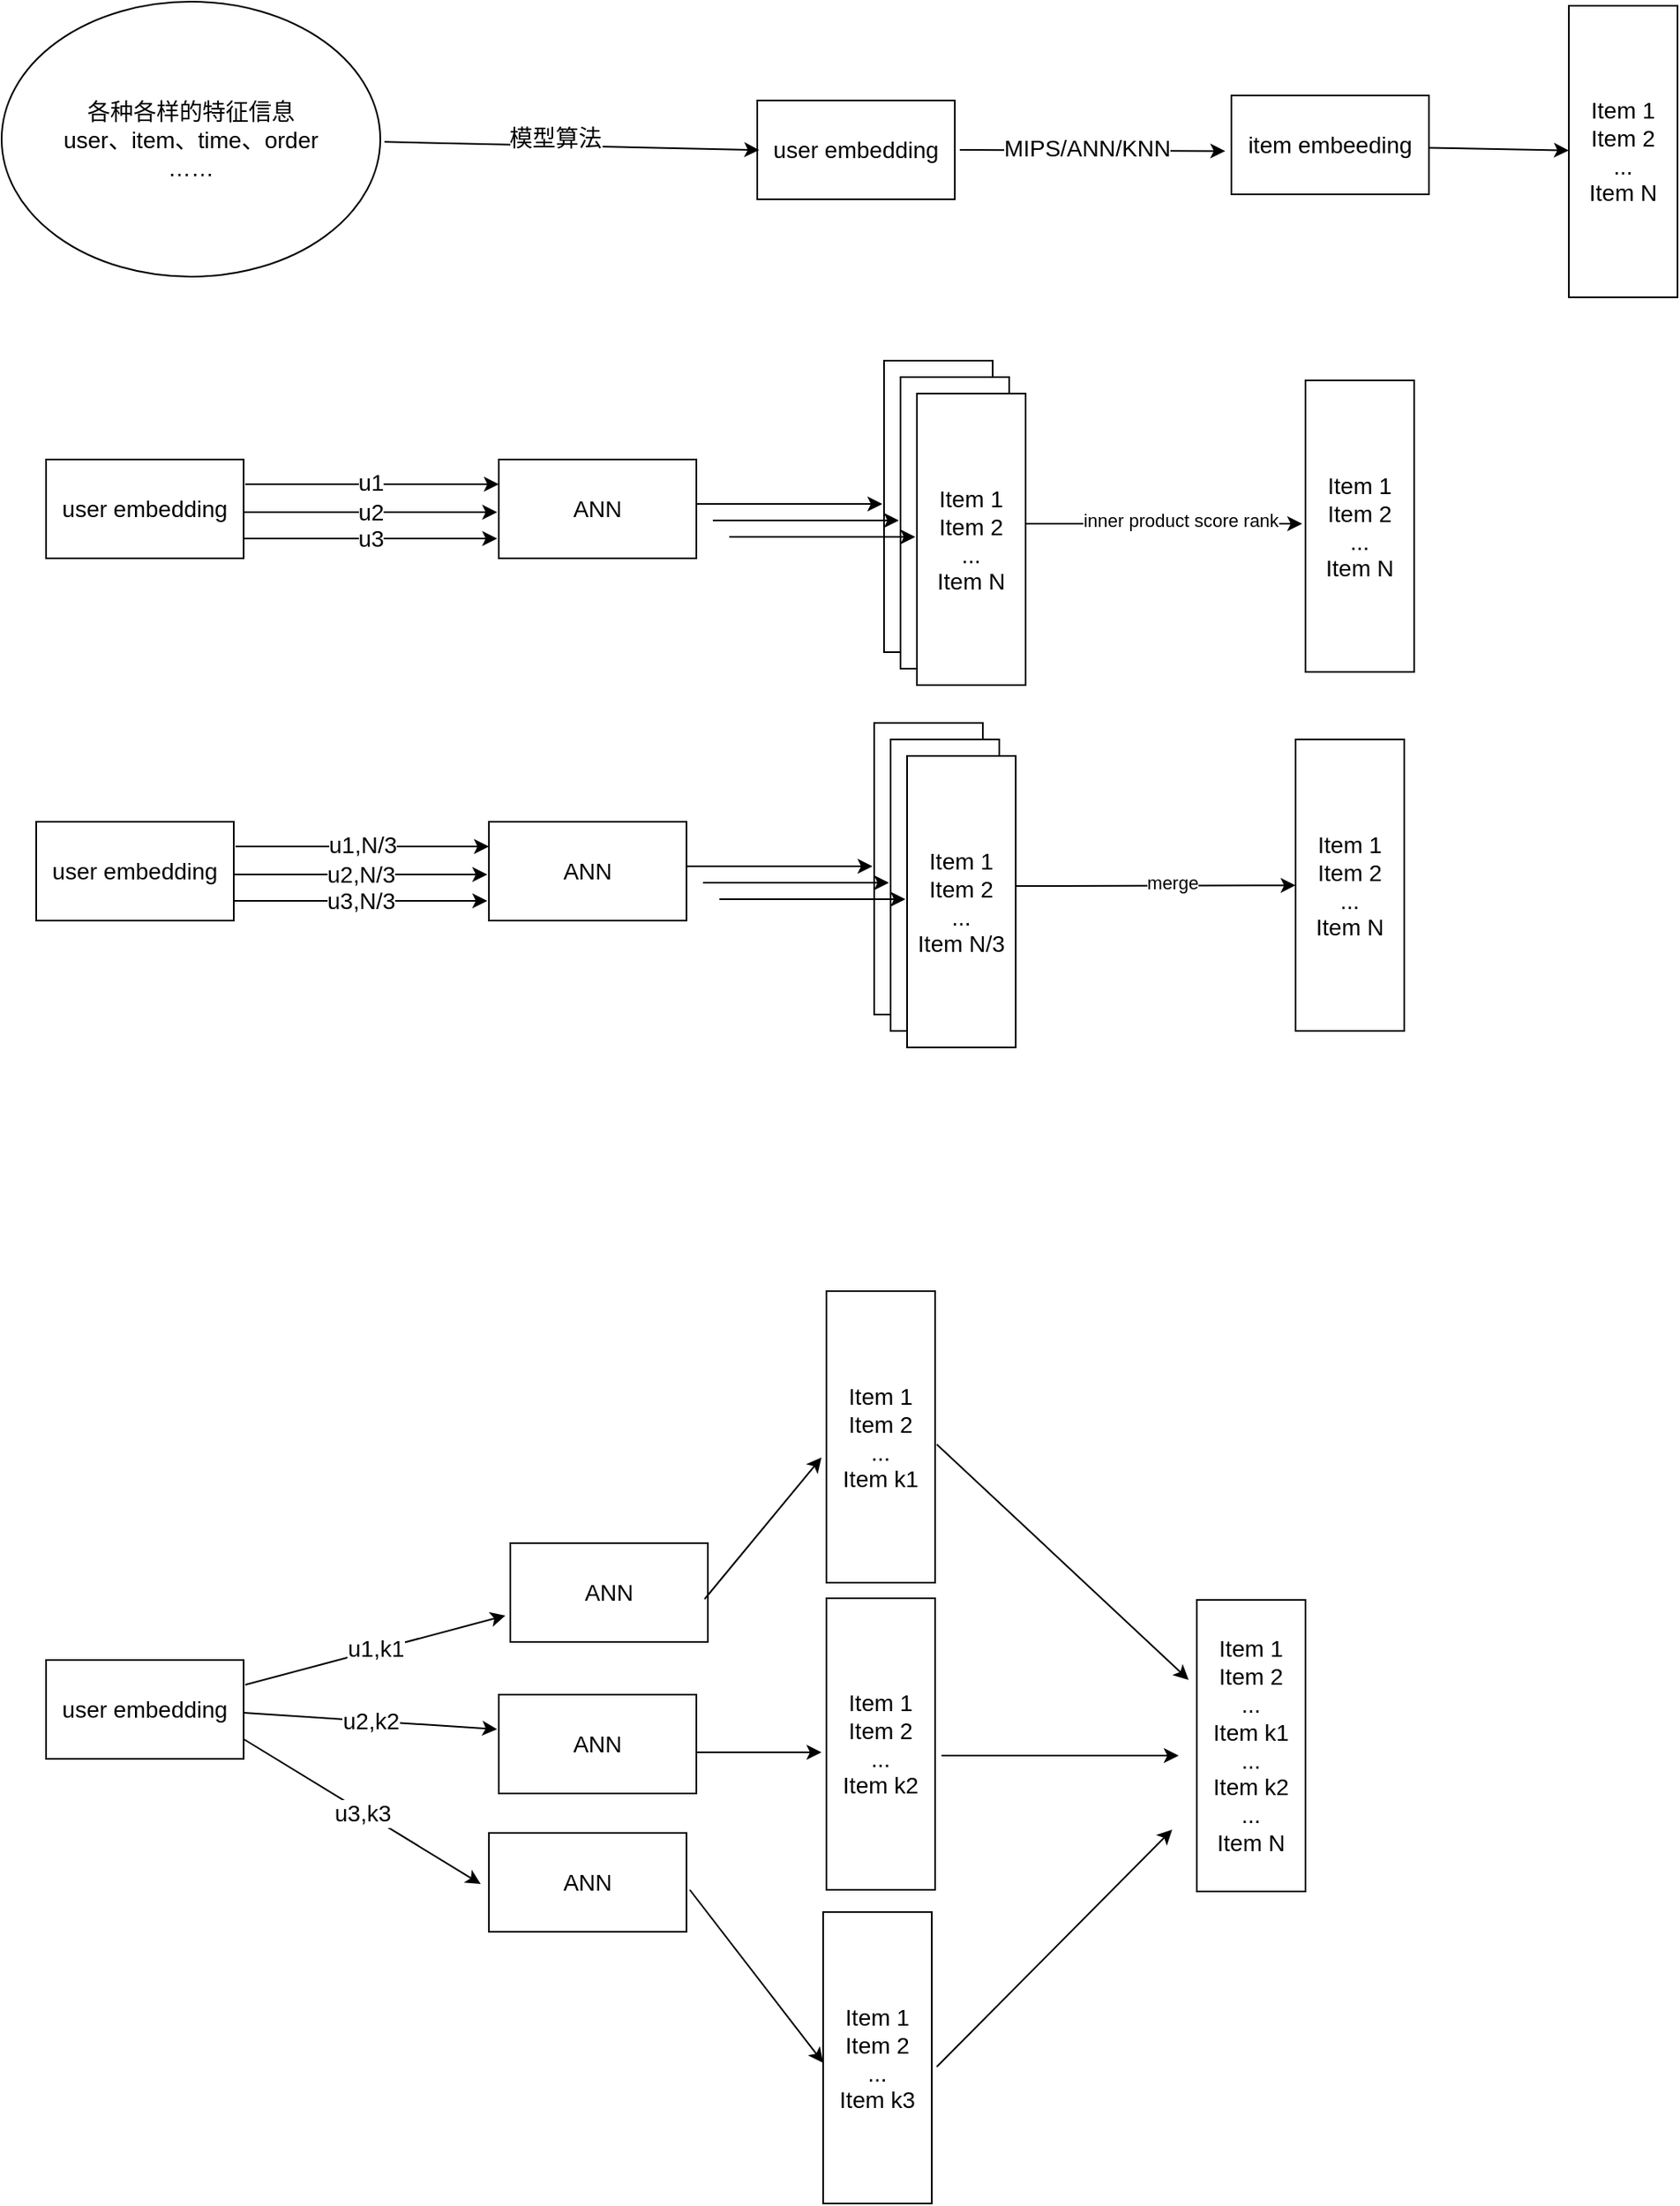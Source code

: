 <mxfile version="24.2.1" type="github">
  <diagram name="第 1 页" id="RoUJtp1ca_ix6E7DKOYr">
    <mxGraphModel dx="1346" dy="801" grid="0" gridSize="10" guides="1" tooltips="1" connect="0" arrows="0" fold="1" page="1" pageScale="1" pageWidth="1169" pageHeight="827" math="0" shadow="0">
      <root>
        <mxCell id="0" />
        <mxCell id="1" parent="0" />
        <mxCell id="VDyG_0sEehmQ8YzIbHEi-2" value="user embedding" style="rounded=0;whiteSpace=wrap;html=1;fontSize=14;" vertex="1" parent="1">
          <mxGeometry x="486" y="104" width="120" height="60" as="geometry" />
        </mxCell>
        <mxCell id="VDyG_0sEehmQ8YzIbHEi-3" value="item embeeding" style="rounded=0;whiteSpace=wrap;html=1;rotation=0;fontSize=14;" vertex="1" parent="1">
          <mxGeometry x="774" y="101" width="120" height="60" as="geometry" />
        </mxCell>
        <mxCell id="VDyG_0sEehmQ8YzIbHEi-4" value="&lt;font style=&quot;font-size: 14px;&quot;&gt;各种各样的特征信息&lt;/font&gt;&lt;div style=&quot;font-size: 14px;&quot;&gt;&lt;font style=&quot;font-size: 14px;&quot;&gt;user、&lt;span style=&quot;background-color: initial; font-size: 14px;&quot;&gt;item、time、order&lt;/span&gt;&lt;/font&gt;&lt;/div&gt;&lt;div style=&quot;font-size: 14px;&quot;&gt;&lt;span style=&quot;background-color: initial; font-size: 14px;&quot;&gt;&lt;font style=&quot;font-size: 14px;&quot;&gt;……&lt;/font&gt;&lt;/span&gt;&lt;/div&gt;" style="ellipse;whiteSpace=wrap;html=1;fontSize=14;" vertex="1" parent="1">
          <mxGeometry x="27" y="44" width="230" height="167" as="geometry" />
        </mxCell>
        <mxCell id="VDyG_0sEehmQ8YzIbHEi-5" value="" style="endArrow=classic;html=1;rounded=0;entryX=0.01;entryY=0.502;entryDx=0;entryDy=0;entryPerimeter=0;exitX=1.011;exitY=0.51;exitDx=0;exitDy=0;exitPerimeter=0;" edge="1" parent="1" source="VDyG_0sEehmQ8YzIbHEi-4" target="VDyG_0sEehmQ8YzIbHEi-2">
          <mxGeometry width="50" height="50" relative="1" as="geometry">
            <mxPoint x="279" y="142" as="sourcePoint" />
            <mxPoint x="329" y="92" as="targetPoint" />
          </mxGeometry>
        </mxCell>
        <mxCell id="VDyG_0sEehmQ8YzIbHEi-6" value="模型算法" style="edgeLabel;html=1;align=center;verticalAlign=middle;resizable=0;points=[];fontSize=14;" vertex="1" connectable="0" parent="VDyG_0sEehmQ8YzIbHEi-5">
          <mxGeometry x="-0.091" y="5" relative="1" as="geometry">
            <mxPoint as="offset" />
          </mxGeometry>
        </mxCell>
        <mxCell id="VDyG_0sEehmQ8YzIbHEi-7" value="" style="endArrow=classic;html=1;rounded=0;entryX=-0.031;entryY=0.562;entryDx=0;entryDy=0;entryPerimeter=0;" edge="1" parent="1" target="VDyG_0sEehmQ8YzIbHEi-3">
          <mxGeometry width="50" height="50" relative="1" as="geometry">
            <mxPoint x="609" y="134" as="sourcePoint" />
            <mxPoint x="654" y="82" as="targetPoint" />
          </mxGeometry>
        </mxCell>
        <mxCell id="VDyG_0sEehmQ8YzIbHEi-8" value="&lt;font style=&quot;font-size: 14px;&quot;&gt;MIPS/ANN/KNN&lt;/font&gt;" style="edgeLabel;html=1;align=center;verticalAlign=middle;resizable=0;points=[];fontSize=14;" vertex="1" connectable="0" parent="VDyG_0sEehmQ8YzIbHEi-7">
          <mxGeometry x="-0.052" y="2" relative="1" as="geometry">
            <mxPoint as="offset" />
          </mxGeometry>
        </mxCell>
        <mxCell id="VDyG_0sEehmQ8YzIbHEi-9" value="Item 1&lt;div style=&quot;font-size: 14px;&quot;&gt;Item 2&lt;/div&gt;&lt;div style=&quot;font-size: 14px;&quot;&gt;...&lt;/div&gt;&lt;div style=&quot;font-size: 14px;&quot;&gt;Item N&lt;/div&gt;" style="rounded=0;whiteSpace=wrap;html=1;rotation=0;fontSize=14;" vertex="1" parent="1">
          <mxGeometry x="979" y="46.5" width="66" height="177" as="geometry" />
        </mxCell>
        <mxCell id="VDyG_0sEehmQ8YzIbHEi-10" value="" style="endArrow=classic;html=1;rounded=0;exitX=1.002;exitY=0.529;exitDx=0;exitDy=0;exitPerimeter=0;" edge="1" parent="1" source="VDyG_0sEehmQ8YzIbHEi-3" target="VDyG_0sEehmQ8YzIbHEi-9">
          <mxGeometry width="50" height="50" relative="1" as="geometry">
            <mxPoint x="916" y="131" as="sourcePoint" />
            <mxPoint x="1036" y="131" as="targetPoint" />
          </mxGeometry>
        </mxCell>
        <mxCell id="VDyG_0sEehmQ8YzIbHEi-11" value="user embedding" style="rounded=0;whiteSpace=wrap;html=1;fontSize=14;" vertex="1" parent="1">
          <mxGeometry x="54" y="322" width="120" height="60" as="geometry" />
        </mxCell>
        <mxCell id="VDyG_0sEehmQ8YzIbHEi-12" value="" style="endArrow=classic;html=1;rounded=0;fontSize=14;" edge="1" parent="1">
          <mxGeometry width="50" height="50" relative="1" as="geometry">
            <mxPoint x="175" y="337" as="sourcePoint" />
            <mxPoint x="329" y="337" as="targetPoint" />
          </mxGeometry>
        </mxCell>
        <mxCell id="VDyG_0sEehmQ8YzIbHEi-15" value="u1" style="edgeLabel;html=1;align=center;verticalAlign=middle;resizable=0;points=[];fontSize=14;" vertex="1" connectable="0" parent="VDyG_0sEehmQ8YzIbHEi-12">
          <mxGeometry x="-0.006" y="1" relative="1" as="geometry">
            <mxPoint x="-1" as="offset" />
          </mxGeometry>
        </mxCell>
        <mxCell id="VDyG_0sEehmQ8YzIbHEi-13" value="u2" style="endArrow=classic;html=1;rounded=0;fontSize=14;" edge="1" parent="1">
          <mxGeometry width="50" height="50" relative="1" as="geometry">
            <mxPoint x="174" y="354" as="sourcePoint" />
            <mxPoint x="328" y="354" as="targetPoint" />
          </mxGeometry>
        </mxCell>
        <mxCell id="VDyG_0sEehmQ8YzIbHEi-14" value="u3" style="endArrow=classic;html=1;rounded=0;fontSize=14;" edge="1" parent="1">
          <mxGeometry width="50" height="50" relative="1" as="geometry">
            <mxPoint x="174" y="370" as="sourcePoint" />
            <mxPoint x="328" y="370" as="targetPoint" />
          </mxGeometry>
        </mxCell>
        <mxCell id="VDyG_0sEehmQ8YzIbHEi-16" value="ANN" style="rounded=0;whiteSpace=wrap;html=1;fontSize=14;" vertex="1" parent="1">
          <mxGeometry x="329" y="322" width="120" height="60" as="geometry" />
        </mxCell>
        <mxCell id="VDyG_0sEehmQ8YzIbHEi-17" value="" style="endArrow=classic;html=1;rounded=0;exitX=1;exitY=0.45;exitDx=0;exitDy=0;exitPerimeter=0;fontSize=14;" edge="1" parent="1" source="VDyG_0sEehmQ8YzIbHEi-16">
          <mxGeometry width="50" height="50" relative="1" as="geometry">
            <mxPoint x="490" y="355" as="sourcePoint" />
            <mxPoint x="562" y="349" as="targetPoint" />
          </mxGeometry>
        </mxCell>
        <mxCell id="VDyG_0sEehmQ8YzIbHEi-19" value="Item1&lt;div style=&quot;font-size: 14px;&quot;&gt;Item2&lt;/div&gt;&lt;div style=&quot;font-size: 14px;&quot;&gt;...&lt;/div&gt;&lt;div style=&quot;font-size: 14px;&quot;&gt;ItemN&lt;/div&gt;" style="rounded=0;whiteSpace=wrap;html=1;rotation=0;fontSize=14;" vertex="1" parent="1">
          <mxGeometry x="563" y="262" width="66" height="177" as="geometry" />
        </mxCell>
        <mxCell id="VDyG_0sEehmQ8YzIbHEi-20" value="Item1&lt;div style=&quot;font-size: 14px;&quot;&gt;Item2&lt;/div&gt;&lt;div style=&quot;font-size: 14px;&quot;&gt;...&lt;/div&gt;&lt;div style=&quot;font-size: 14px;&quot;&gt;ItemN&lt;/div&gt;" style="rounded=0;whiteSpace=wrap;html=1;rotation=0;fontSize=14;" vertex="1" parent="1">
          <mxGeometry x="573" y="272" width="66" height="177" as="geometry" />
        </mxCell>
        <mxCell id="VDyG_0sEehmQ8YzIbHEi-21" value="Item 1&lt;div style=&quot;font-size: 14px;&quot;&gt;Item 2&lt;/div&gt;&lt;div style=&quot;font-size: 14px;&quot;&gt;...&lt;/div&gt;&lt;div style=&quot;font-size: 14px;&quot;&gt;Item N&lt;/div&gt;" style="rounded=0;whiteSpace=wrap;html=1;rotation=0;fontSize=14;" vertex="1" parent="1">
          <mxGeometry x="583" y="282" width="66" height="177" as="geometry" />
        </mxCell>
        <mxCell id="VDyG_0sEehmQ8YzIbHEi-22" value="" style="endArrow=classic;html=1;rounded=0;exitX=1;exitY=0.45;exitDx=0;exitDy=0;exitPerimeter=0;fontSize=14;" edge="1" parent="1">
          <mxGeometry width="50" height="50" relative="1" as="geometry">
            <mxPoint x="459" y="359" as="sourcePoint" />
            <mxPoint x="572" y="359" as="targetPoint" />
          </mxGeometry>
        </mxCell>
        <mxCell id="VDyG_0sEehmQ8YzIbHEi-23" value="" style="endArrow=classic;html=1;rounded=0;exitX=1;exitY=0.45;exitDx=0;exitDy=0;exitPerimeter=0;fontSize=14;" edge="1" parent="1">
          <mxGeometry width="50" height="50" relative="1" as="geometry">
            <mxPoint x="469" y="369" as="sourcePoint" />
            <mxPoint x="582" y="369" as="targetPoint" />
          </mxGeometry>
        </mxCell>
        <mxCell id="VDyG_0sEehmQ8YzIbHEi-24" value="" style="endArrow=classic;html=1;rounded=0;" edge="1" parent="1">
          <mxGeometry width="50" height="50" relative="1" as="geometry">
            <mxPoint x="649" y="361" as="sourcePoint" />
            <mxPoint x="817" y="361" as="targetPoint" />
          </mxGeometry>
        </mxCell>
        <mxCell id="VDyG_0sEehmQ8YzIbHEi-25" value="inner product score rank" style="edgeLabel;html=1;align=center;verticalAlign=middle;resizable=0;points=[];" vertex="1" connectable="0" parent="VDyG_0sEehmQ8YzIbHEi-24">
          <mxGeometry x="0.112" y="2" relative="1" as="geometry">
            <mxPoint as="offset" />
          </mxGeometry>
        </mxCell>
        <mxCell id="VDyG_0sEehmQ8YzIbHEi-26" value="Item 1&lt;div style=&quot;font-size: 14px;&quot;&gt;Item 2&lt;/div&gt;&lt;div style=&quot;font-size: 14px;&quot;&gt;...&lt;/div&gt;&lt;div style=&quot;font-size: 14px;&quot;&gt;Item N&lt;/div&gt;" style="rounded=0;whiteSpace=wrap;html=1;rotation=0;fontSize=14;" vertex="1" parent="1">
          <mxGeometry x="819" y="274" width="66" height="177" as="geometry" />
        </mxCell>
        <mxCell id="VDyG_0sEehmQ8YzIbHEi-27" value="user embedding" style="rounded=0;whiteSpace=wrap;html=1;fontSize=14;" vertex="1" parent="1">
          <mxGeometry x="48" y="542" width="120" height="60" as="geometry" />
        </mxCell>
        <mxCell id="VDyG_0sEehmQ8YzIbHEi-28" value="" style="endArrow=classic;html=1;rounded=0;fontSize=14;" edge="1" parent="1">
          <mxGeometry width="50" height="50" relative="1" as="geometry">
            <mxPoint x="169" y="557" as="sourcePoint" />
            <mxPoint x="323" y="557" as="targetPoint" />
          </mxGeometry>
        </mxCell>
        <mxCell id="VDyG_0sEehmQ8YzIbHEi-29" value="u1,N/3" style="edgeLabel;html=1;align=center;verticalAlign=middle;resizable=0;points=[];fontSize=14;" vertex="1" connectable="0" parent="VDyG_0sEehmQ8YzIbHEi-28">
          <mxGeometry x="-0.006" y="1" relative="1" as="geometry">
            <mxPoint as="offset" />
          </mxGeometry>
        </mxCell>
        <mxCell id="VDyG_0sEehmQ8YzIbHEi-30" value="u2,N/3" style="endArrow=classic;html=1;rounded=0;fontSize=14;" edge="1" parent="1">
          <mxGeometry width="50" height="50" relative="1" as="geometry">
            <mxPoint x="168" y="574" as="sourcePoint" />
            <mxPoint x="322" y="574" as="targetPoint" />
          </mxGeometry>
        </mxCell>
        <mxCell id="VDyG_0sEehmQ8YzIbHEi-31" value="u3,N/3" style="endArrow=classic;html=1;rounded=0;fontSize=14;" edge="1" parent="1">
          <mxGeometry x="0.013" width="50" height="50" relative="1" as="geometry">
            <mxPoint x="168" y="590" as="sourcePoint" />
            <mxPoint x="322" y="590" as="targetPoint" />
            <mxPoint x="-1" as="offset" />
          </mxGeometry>
        </mxCell>
        <mxCell id="VDyG_0sEehmQ8YzIbHEi-32" value="ANN" style="rounded=0;whiteSpace=wrap;html=1;fontSize=14;" vertex="1" parent="1">
          <mxGeometry x="323" y="542" width="120" height="60" as="geometry" />
        </mxCell>
        <mxCell id="VDyG_0sEehmQ8YzIbHEi-33" value="" style="endArrow=classic;html=1;rounded=0;exitX=1;exitY=0.45;exitDx=0;exitDy=0;exitPerimeter=0;fontSize=14;" edge="1" parent="1" source="VDyG_0sEehmQ8YzIbHEi-32">
          <mxGeometry width="50" height="50" relative="1" as="geometry">
            <mxPoint x="484" y="575" as="sourcePoint" />
            <mxPoint x="556" y="569" as="targetPoint" />
          </mxGeometry>
        </mxCell>
        <mxCell id="VDyG_0sEehmQ8YzIbHEi-34" value="Item1&lt;div style=&quot;font-size: 14px;&quot;&gt;Item2&lt;/div&gt;&lt;div style=&quot;font-size: 14px;&quot;&gt;...&lt;/div&gt;&lt;div style=&quot;font-size: 14px;&quot;&gt;ItemN&lt;/div&gt;" style="rounded=0;whiteSpace=wrap;html=1;rotation=0;fontSize=14;" vertex="1" parent="1">
          <mxGeometry x="557" y="482" width="66" height="177" as="geometry" />
        </mxCell>
        <mxCell id="VDyG_0sEehmQ8YzIbHEi-35" value="Item1&lt;div style=&quot;font-size: 14px;&quot;&gt;Item2&lt;/div&gt;&lt;div style=&quot;font-size: 14px;&quot;&gt;...&lt;/div&gt;&lt;div style=&quot;font-size: 14px;&quot;&gt;ItemN&lt;/div&gt;" style="rounded=0;whiteSpace=wrap;html=1;rotation=0;fontSize=14;" vertex="1" parent="1">
          <mxGeometry x="567" y="492" width="66" height="177" as="geometry" />
        </mxCell>
        <mxCell id="VDyG_0sEehmQ8YzIbHEi-36" value="Item 1&lt;div style=&quot;font-size: 14px;&quot;&gt;Item 2&lt;/div&gt;&lt;div style=&quot;font-size: 14px;&quot;&gt;...&lt;/div&gt;&lt;div style=&quot;font-size: 14px;&quot;&gt;Item N/3&lt;/div&gt;" style="rounded=0;whiteSpace=wrap;html=1;rotation=0;fontSize=14;" vertex="1" parent="1">
          <mxGeometry x="577" y="502" width="66" height="177" as="geometry" />
        </mxCell>
        <mxCell id="VDyG_0sEehmQ8YzIbHEi-37" value="" style="endArrow=classic;html=1;rounded=0;exitX=1;exitY=0.45;exitDx=0;exitDy=0;exitPerimeter=0;fontSize=14;" edge="1" parent="1">
          <mxGeometry width="50" height="50" relative="1" as="geometry">
            <mxPoint x="453" y="579" as="sourcePoint" />
            <mxPoint x="566" y="579" as="targetPoint" />
          </mxGeometry>
        </mxCell>
        <mxCell id="VDyG_0sEehmQ8YzIbHEi-38" value="" style="endArrow=classic;html=1;rounded=0;exitX=1;exitY=0.45;exitDx=0;exitDy=0;exitPerimeter=0;fontSize=14;" edge="1" parent="1">
          <mxGeometry width="50" height="50" relative="1" as="geometry">
            <mxPoint x="463" y="589" as="sourcePoint" />
            <mxPoint x="576" y="589" as="targetPoint" />
          </mxGeometry>
        </mxCell>
        <mxCell id="VDyG_0sEehmQ8YzIbHEi-39" value="" style="endArrow=classic;html=1;rounded=0;" edge="1" parent="1" target="VDyG_0sEehmQ8YzIbHEi-41">
          <mxGeometry width="50" height="50" relative="1" as="geometry">
            <mxPoint x="643" y="581" as="sourcePoint" />
            <mxPoint x="811" y="581" as="targetPoint" />
          </mxGeometry>
        </mxCell>
        <mxCell id="VDyG_0sEehmQ8YzIbHEi-40" value="merge" style="edgeLabel;html=1;align=center;verticalAlign=middle;resizable=0;points=[];" vertex="1" connectable="0" parent="VDyG_0sEehmQ8YzIbHEi-39">
          <mxGeometry x="0.112" y="2" relative="1" as="geometry">
            <mxPoint as="offset" />
          </mxGeometry>
        </mxCell>
        <mxCell id="VDyG_0sEehmQ8YzIbHEi-41" value="Item 1&lt;div style=&quot;font-size: 14px;&quot;&gt;Item 2&lt;/div&gt;&lt;div style=&quot;font-size: 14px;&quot;&gt;...&lt;/div&gt;&lt;div style=&quot;font-size: 14px;&quot;&gt;Item N&lt;/div&gt;" style="rounded=0;whiteSpace=wrap;html=1;rotation=0;fontSize=14;" vertex="1" parent="1">
          <mxGeometry x="813" y="492" width="66" height="177" as="geometry" />
        </mxCell>
        <mxCell id="VDyG_0sEehmQ8YzIbHEi-42" value="user embedding" style="rounded=0;whiteSpace=wrap;html=1;fontSize=14;" vertex="1" parent="1">
          <mxGeometry x="54" y="1051" width="120" height="60" as="geometry" />
        </mxCell>
        <mxCell id="VDyG_0sEehmQ8YzIbHEi-43" value="" style="endArrow=classic;html=1;rounded=0;fontSize=14;" edge="1" parent="1">
          <mxGeometry width="50" height="50" relative="1" as="geometry">
            <mxPoint x="175" y="1066" as="sourcePoint" />
            <mxPoint x="333" y="1024" as="targetPoint" />
          </mxGeometry>
        </mxCell>
        <mxCell id="VDyG_0sEehmQ8YzIbHEi-44" value="u1,k1" style="edgeLabel;html=1;align=center;verticalAlign=middle;resizable=0;points=[];fontSize=14;" vertex="1" connectable="0" parent="VDyG_0sEehmQ8YzIbHEi-43">
          <mxGeometry x="-0.006" y="1" relative="1" as="geometry">
            <mxPoint as="offset" />
          </mxGeometry>
        </mxCell>
        <mxCell id="VDyG_0sEehmQ8YzIbHEi-45" value="u2,k2" style="endArrow=classic;html=1;rounded=0;fontSize=14;" edge="1" parent="1">
          <mxGeometry width="50" height="50" relative="1" as="geometry">
            <mxPoint x="174" y="1083" as="sourcePoint" />
            <mxPoint x="328" y="1093" as="targetPoint" />
          </mxGeometry>
        </mxCell>
        <mxCell id="VDyG_0sEehmQ8YzIbHEi-46" value="u3,k3" style="endArrow=classic;html=1;rounded=0;fontSize=14;" edge="1" parent="1">
          <mxGeometry x="0.013" width="50" height="50" relative="1" as="geometry">
            <mxPoint x="174" y="1099" as="sourcePoint" />
            <mxPoint x="318" y="1187" as="targetPoint" />
            <mxPoint x="-1" as="offset" />
          </mxGeometry>
        </mxCell>
        <mxCell id="VDyG_0sEehmQ8YzIbHEi-47" value="ANN" style="rounded=0;whiteSpace=wrap;html=1;fontSize=14;" vertex="1" parent="1">
          <mxGeometry x="336" y="980" width="120" height="60" as="geometry" />
        </mxCell>
        <mxCell id="VDyG_0sEehmQ8YzIbHEi-57" value="ANN" style="rounded=0;whiteSpace=wrap;html=1;fontSize=14;" vertex="1" parent="1">
          <mxGeometry x="329" y="1072" width="120" height="60" as="geometry" />
        </mxCell>
        <mxCell id="VDyG_0sEehmQ8YzIbHEi-58" value="ANN" style="rounded=0;whiteSpace=wrap;html=1;fontSize=14;" vertex="1" parent="1">
          <mxGeometry x="323" y="1156" width="120" height="60" as="geometry" />
        </mxCell>
        <mxCell id="VDyG_0sEehmQ8YzIbHEi-59" value="Item 1&lt;div style=&quot;font-size: 14px;&quot;&gt;Item 2&lt;/div&gt;&lt;div style=&quot;font-size: 14px;&quot;&gt;...&lt;/div&gt;&lt;div style=&quot;font-size: 14px;&quot;&gt;Item k1&lt;/div&gt;" style="rounded=0;whiteSpace=wrap;html=1;rotation=0;fontSize=14;" vertex="1" parent="1">
          <mxGeometry x="528" y="827" width="66" height="177" as="geometry" />
        </mxCell>
        <mxCell id="VDyG_0sEehmQ8YzIbHEi-60" value="Item 1&lt;div style=&quot;font-size: 14px;&quot;&gt;Item 2&lt;/div&gt;&lt;div style=&quot;font-size: 14px;&quot;&gt;...&lt;/div&gt;&lt;div style=&quot;font-size: 14px;&quot;&gt;Item k2&lt;/div&gt;" style="rounded=0;whiteSpace=wrap;html=1;rotation=0;fontSize=14;" vertex="1" parent="1">
          <mxGeometry x="528" y="1013.5" width="66" height="177" as="geometry" />
        </mxCell>
        <mxCell id="VDyG_0sEehmQ8YzIbHEi-61" value="Item 1&lt;div style=&quot;font-size: 14px;&quot;&gt;Item 2&lt;/div&gt;&lt;div style=&quot;font-size: 14px;&quot;&gt;...&lt;/div&gt;&lt;div style=&quot;font-size: 14px;&quot;&gt;Item k3&lt;/div&gt;" style="rounded=0;whiteSpace=wrap;html=1;rotation=0;fontSize=14;" vertex="1" parent="1">
          <mxGeometry x="526" y="1204" width="66" height="177" as="geometry" />
        </mxCell>
        <mxCell id="VDyG_0sEehmQ8YzIbHEi-62" value="" style="endArrow=classic;html=1;rounded=0;" edge="1" parent="1">
          <mxGeometry width="50" height="50" relative="1" as="geometry">
            <mxPoint x="454" y="1014" as="sourcePoint" />
            <mxPoint x="525" y="928" as="targetPoint" />
          </mxGeometry>
        </mxCell>
        <mxCell id="VDyG_0sEehmQ8YzIbHEi-63" value="" style="endArrow=classic;html=1;rounded=0;" edge="1" parent="1">
          <mxGeometry width="50" height="50" relative="1" as="geometry">
            <mxPoint x="449" y="1107" as="sourcePoint" />
            <mxPoint x="525" y="1107" as="targetPoint" />
          </mxGeometry>
        </mxCell>
        <mxCell id="VDyG_0sEehmQ8YzIbHEi-64" value="" style="endArrow=classic;html=1;rounded=0;" edge="1" parent="1">
          <mxGeometry width="50" height="50" relative="1" as="geometry">
            <mxPoint x="445" y="1190.5" as="sourcePoint" />
            <mxPoint x="526" y="1295.5" as="targetPoint" />
          </mxGeometry>
        </mxCell>
        <mxCell id="VDyG_0sEehmQ8YzIbHEi-65" value="" style="endArrow=classic;html=1;rounded=0;" edge="1" parent="1">
          <mxGeometry width="50" height="50" relative="1" as="geometry">
            <mxPoint x="595" y="920" as="sourcePoint" />
            <mxPoint x="748" y="1063" as="targetPoint" />
          </mxGeometry>
        </mxCell>
        <mxCell id="VDyG_0sEehmQ8YzIbHEi-66" value="" style="endArrow=classic;html=1;rounded=0;" edge="1" parent="1">
          <mxGeometry width="50" height="50" relative="1" as="geometry">
            <mxPoint x="598" y="1109" as="sourcePoint" />
            <mxPoint x="742" y="1109" as="targetPoint" />
          </mxGeometry>
        </mxCell>
        <mxCell id="VDyG_0sEehmQ8YzIbHEi-67" value="" style="endArrow=classic;html=1;rounded=0;" edge="1" parent="1">
          <mxGeometry width="50" height="50" relative="1" as="geometry">
            <mxPoint x="595" y="1298" as="sourcePoint" />
            <mxPoint x="738" y="1154" as="targetPoint" />
          </mxGeometry>
        </mxCell>
        <mxCell id="VDyG_0sEehmQ8YzIbHEi-68" value="Item 1&lt;div style=&quot;font-size: 14px;&quot;&gt;Item 2&lt;/div&gt;&lt;div style=&quot;font-size: 14px;&quot;&gt;...&lt;/div&gt;&lt;div style=&quot;font-size: 14px;&quot;&gt;Item k1&lt;/div&gt;&lt;div style=&quot;font-size: 14px;&quot;&gt;...&lt;/div&gt;&lt;div style=&quot;font-size: 14px;&quot;&gt;Item k2&lt;/div&gt;&lt;div style=&quot;font-size: 14px;&quot;&gt;...&lt;/div&gt;&lt;div style=&quot;font-size: 14px;&quot;&gt;Item N&lt;/div&gt;" style="rounded=0;whiteSpace=wrap;html=1;rotation=0;fontSize=14;" vertex="1" parent="1">
          <mxGeometry x="753" y="1014.5" width="66" height="177" as="geometry" />
        </mxCell>
      </root>
    </mxGraphModel>
  </diagram>
</mxfile>
